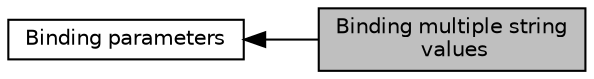 digraph "Binding multiple string values"
{
  edge [fontname="Helvetica",fontsize="10",labelfontname="Helvetica",labelfontsize="10"];
  node [fontname="Helvetica",fontsize="10",shape=box];
  rankdir=LR;
  Node0 [label="Binding multiple string\l values",height=0.2,width=0.4,color="black", fillcolor="grey75", style="filled", fontcolor="black",tooltip="Binds given string values to parameter marker in prepared statement."];
  Node1 [label="Binding parameters",height=0.2,width=0.4,color="black", fillcolor="white", style="filled",URL="$group__binding.html",tooltip="These functions are used to bind values to ODBC parameters."];
  Node1->Node0 [shape=plaintext, dir="back", style="solid"];
}
